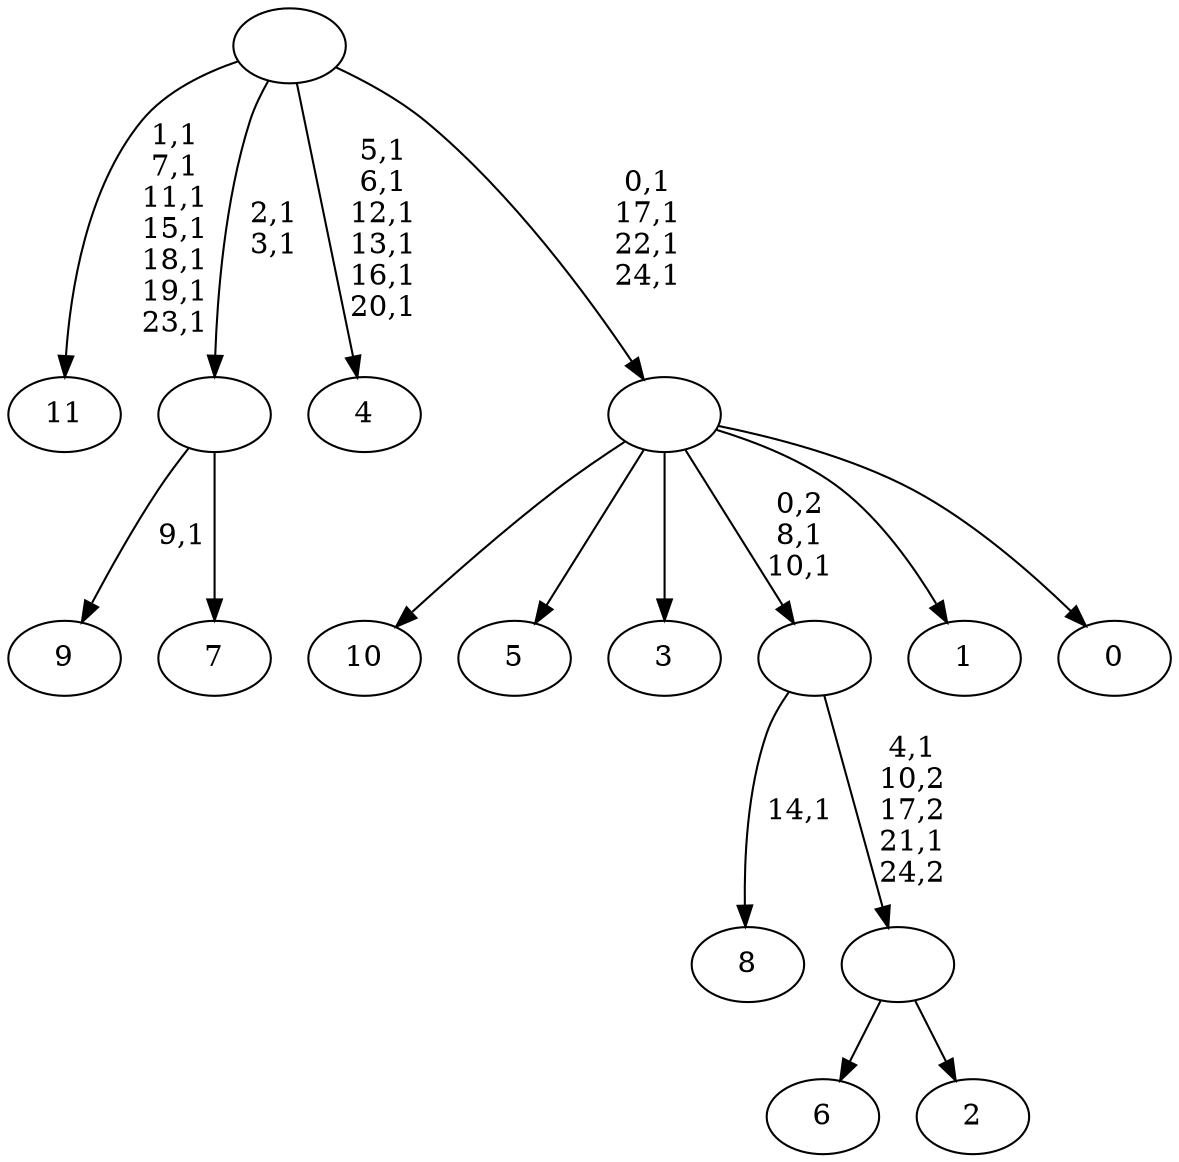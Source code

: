 digraph T {
	37 [label="11"]
	29 [label="10"]
	28 [label="9"]
	26 [label="8"]
	24 [label="7"]
	23 [label=""]
	21 [label="6"]
	20 [label="5"]
	19 [label="4"]
	12 [label="3"]
	11 [label="2"]
	10 [label=""]
	8 [label=""]
	6 [label="1"]
	5 [label="0"]
	4 [label=""]
	0 [label=""]
	23 -> 28 [label="9,1"]
	23 -> 24 [label=""]
	10 -> 21 [label=""]
	10 -> 11 [label=""]
	8 -> 10 [label="4,1\n10,2\n17,2\n21,1\n24,2"]
	8 -> 26 [label="14,1"]
	4 -> 8 [label="0,2\n8,1\n10,1"]
	4 -> 29 [label=""]
	4 -> 20 [label=""]
	4 -> 12 [label=""]
	4 -> 6 [label=""]
	4 -> 5 [label=""]
	0 -> 4 [label="0,1\n17,1\n22,1\n24,1"]
	0 -> 19 [label="5,1\n6,1\n12,1\n13,1\n16,1\n20,1"]
	0 -> 23 [label="2,1\n3,1"]
	0 -> 37 [label="1,1\n7,1\n11,1\n15,1\n18,1\n19,1\n23,1"]
}
